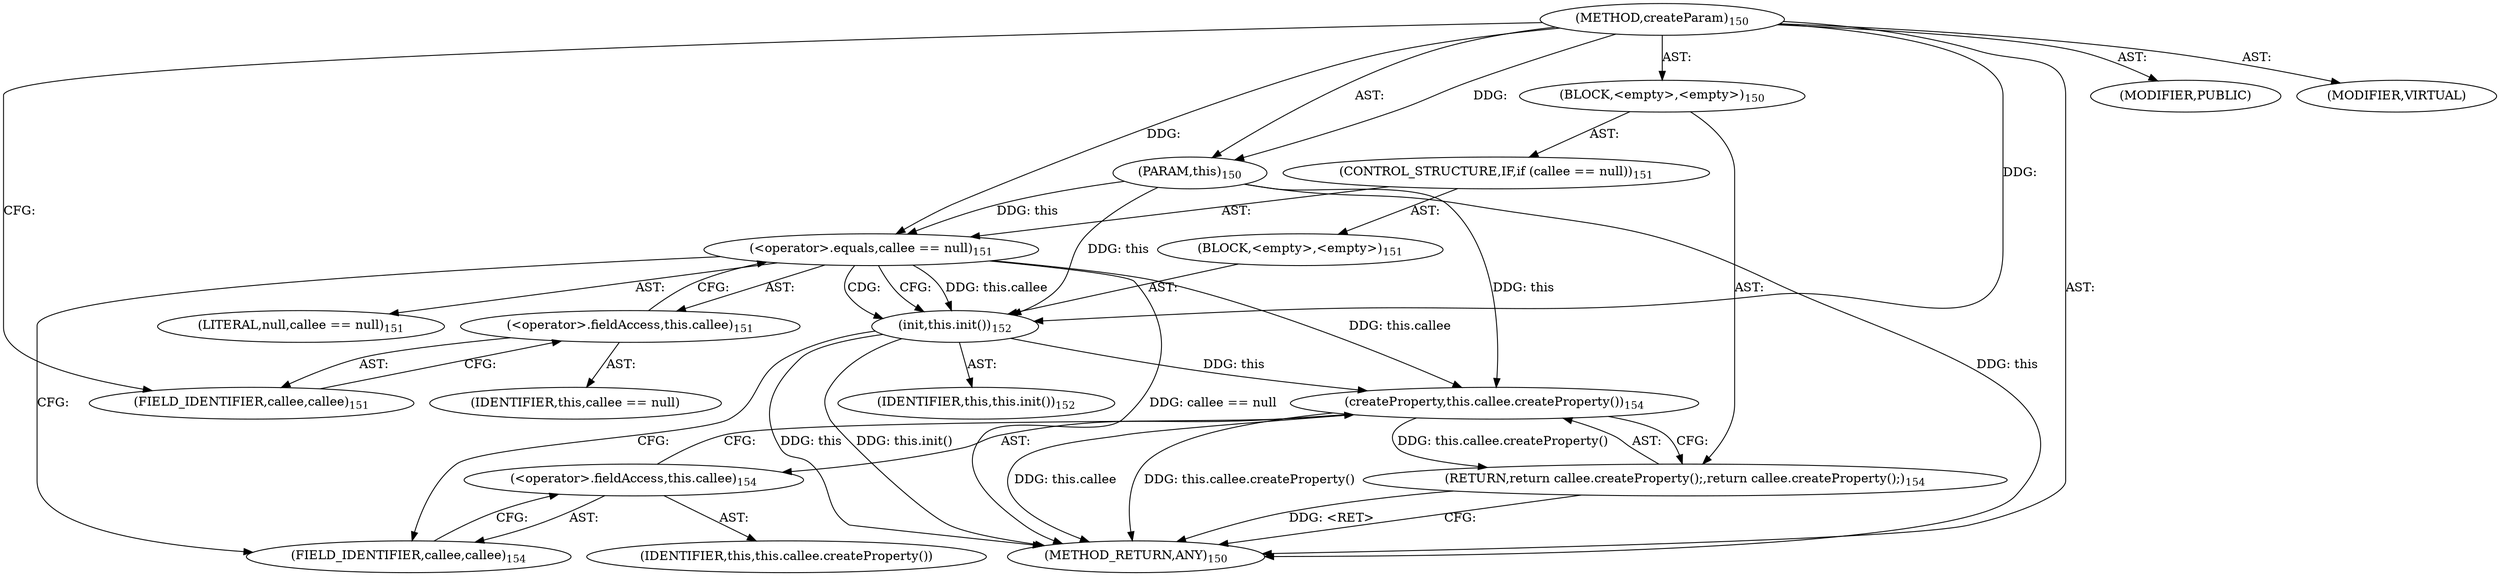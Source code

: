 digraph "createParam" {  
"111669149700" [label = <(METHOD,createParam)<SUB>150</SUB>> ]
"115964116995" [label = <(PARAM,this)<SUB>150</SUB>> ]
"25769803783" [label = <(BLOCK,&lt;empty&gt;,&lt;empty&gt;)<SUB>150</SUB>> ]
"47244640258" [label = <(CONTROL_STRUCTURE,IF,if (callee == null))<SUB>151</SUB>> ]
"30064771117" [label = <(&lt;operator&gt;.equals,callee == null)<SUB>151</SUB>> ]
"30064771118" [label = <(&lt;operator&gt;.fieldAccess,this.callee)<SUB>151</SUB>> ]
"68719476768" [label = <(IDENTIFIER,this,callee == null)> ]
"55834574865" [label = <(FIELD_IDENTIFIER,callee,callee)<SUB>151</SUB>> ]
"90194313221" [label = <(LITERAL,null,callee == null)<SUB>151</SUB>> ]
"25769803784" [label = <(BLOCK,&lt;empty&gt;,&lt;empty&gt;)<SUB>151</SUB>> ]
"30064771119" [label = <(init,this.init())<SUB>152</SUB>> ]
"68719476744" [label = <(IDENTIFIER,this,this.init())<SUB>152</SUB>> ]
"146028888064" [label = <(RETURN,return callee.createProperty();,return callee.createProperty();)<SUB>154</SUB>> ]
"30064771120" [label = <(createProperty,this.callee.createProperty())<SUB>154</SUB>> ]
"30064771121" [label = <(&lt;operator&gt;.fieldAccess,this.callee)<SUB>154</SUB>> ]
"68719476769" [label = <(IDENTIFIER,this,this.callee.createProperty())> ]
"55834574866" [label = <(FIELD_IDENTIFIER,callee,callee)<SUB>154</SUB>> ]
"133143986188" [label = <(MODIFIER,PUBLIC)> ]
"133143986189" [label = <(MODIFIER,VIRTUAL)> ]
"128849018884" [label = <(METHOD_RETURN,ANY)<SUB>150</SUB>> ]
  "111669149700" -> "115964116995"  [ label = "AST: "] 
  "111669149700" -> "25769803783"  [ label = "AST: "] 
  "111669149700" -> "133143986188"  [ label = "AST: "] 
  "111669149700" -> "133143986189"  [ label = "AST: "] 
  "111669149700" -> "128849018884"  [ label = "AST: "] 
  "25769803783" -> "47244640258"  [ label = "AST: "] 
  "25769803783" -> "146028888064"  [ label = "AST: "] 
  "47244640258" -> "30064771117"  [ label = "AST: "] 
  "47244640258" -> "25769803784"  [ label = "AST: "] 
  "30064771117" -> "30064771118"  [ label = "AST: "] 
  "30064771117" -> "90194313221"  [ label = "AST: "] 
  "30064771118" -> "68719476768"  [ label = "AST: "] 
  "30064771118" -> "55834574865"  [ label = "AST: "] 
  "25769803784" -> "30064771119"  [ label = "AST: "] 
  "30064771119" -> "68719476744"  [ label = "AST: "] 
  "146028888064" -> "30064771120"  [ label = "AST: "] 
  "30064771120" -> "30064771121"  [ label = "AST: "] 
  "30064771121" -> "68719476769"  [ label = "AST: "] 
  "30064771121" -> "55834574866"  [ label = "AST: "] 
  "146028888064" -> "128849018884"  [ label = "CFG: "] 
  "30064771117" -> "30064771119"  [ label = "CFG: "] 
  "30064771117" -> "55834574866"  [ label = "CFG: "] 
  "30064771120" -> "146028888064"  [ label = "CFG: "] 
  "30064771118" -> "30064771117"  [ label = "CFG: "] 
  "30064771119" -> "55834574866"  [ label = "CFG: "] 
  "30064771121" -> "30064771120"  [ label = "CFG: "] 
  "55834574865" -> "30064771118"  [ label = "CFG: "] 
  "55834574866" -> "30064771121"  [ label = "CFG: "] 
  "111669149700" -> "55834574865"  [ label = "CFG: "] 
  "146028888064" -> "128849018884"  [ label = "DDG: &lt;RET&gt;"] 
  "115964116995" -> "128849018884"  [ label = "DDG: this"] 
  "30064771117" -> "128849018884"  [ label = "DDG: callee == null"] 
  "30064771119" -> "128849018884"  [ label = "DDG: this"] 
  "30064771119" -> "128849018884"  [ label = "DDG: this.init()"] 
  "30064771120" -> "128849018884"  [ label = "DDG: this.callee"] 
  "30064771120" -> "128849018884"  [ label = "DDG: this.callee.createProperty()"] 
  "111669149700" -> "115964116995"  [ label = "DDG: "] 
  "30064771120" -> "146028888064"  [ label = "DDG: this.callee.createProperty()"] 
  "115964116995" -> "30064771117"  [ label = "DDG: this"] 
  "111669149700" -> "30064771117"  [ label = "DDG: "] 
  "115964116995" -> "30064771120"  [ label = "DDG: this"] 
  "30064771117" -> "30064771120"  [ label = "DDG: this.callee"] 
  "30064771119" -> "30064771120"  [ label = "DDG: this"] 
  "115964116995" -> "30064771119"  [ label = "DDG: this"] 
  "30064771117" -> "30064771119"  [ label = "DDG: this.callee"] 
  "111669149700" -> "30064771119"  [ label = "DDG: "] 
  "30064771117" -> "30064771119"  [ label = "CDG: "] 
}
